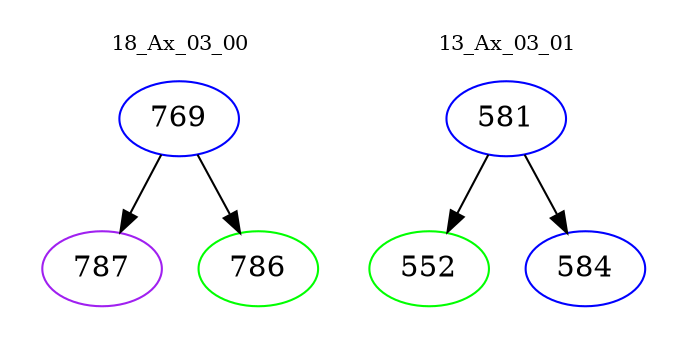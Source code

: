 digraph{
subgraph cluster_0 {
color = white
label = "18_Ax_03_00";
fontsize=10;
T0_769 [label="769", color="blue"]
T0_769 -> T0_787 [color="black"]
T0_787 [label="787", color="purple"]
T0_769 -> T0_786 [color="black"]
T0_786 [label="786", color="green"]
}
subgraph cluster_1 {
color = white
label = "13_Ax_03_01";
fontsize=10;
T1_581 [label="581", color="blue"]
T1_581 -> T1_552 [color="black"]
T1_552 [label="552", color="green"]
T1_581 -> T1_584 [color="black"]
T1_584 [label="584", color="blue"]
}
}
